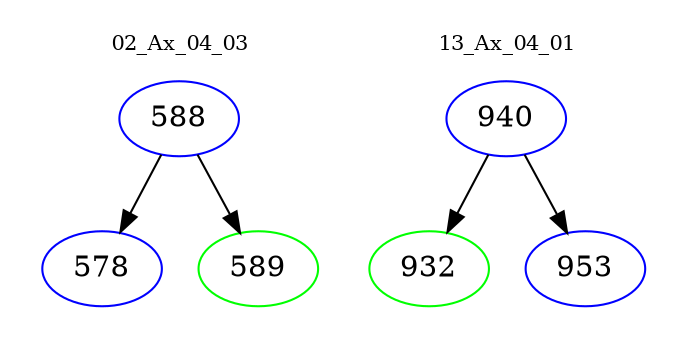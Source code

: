 digraph{
subgraph cluster_0 {
color = white
label = "02_Ax_04_03";
fontsize=10;
T0_588 [label="588", color="blue"]
T0_588 -> T0_578 [color="black"]
T0_578 [label="578", color="blue"]
T0_588 -> T0_589 [color="black"]
T0_589 [label="589", color="green"]
}
subgraph cluster_1 {
color = white
label = "13_Ax_04_01";
fontsize=10;
T1_940 [label="940", color="blue"]
T1_940 -> T1_932 [color="black"]
T1_932 [label="932", color="green"]
T1_940 -> T1_953 [color="black"]
T1_953 [label="953", color="blue"]
}
}
